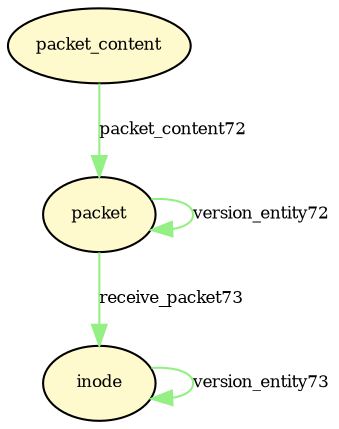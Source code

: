 digraph RGL__DirectedAdjacencyGraph {packet[fontsize = 8,label = "packet",shape = ellipse, fillcolor="#fffacd", style = filled]

packet -> packet[fontsize = 8,label = "version_entity72", color="#94f084"]

packet_content[fontsize = 8,label = "packet_content",shape = ellipse, fillcolor="#fffacd", style = filled]

packet_content -> packet[fontsize = 8,label = "packet_content72", color="#94f084"]

inode[fontsize = 8,label = "inode",shape = ellipse, fillcolor="#fffacd", style = filled]

inode -> inode[fontsize = 8,label = "version_entity73", color="#94f084"]

packet -> inode[fontsize = 8,label = "receive_packet73", color="#94f084"]

}